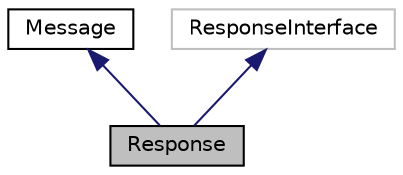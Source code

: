 digraph "Response"
{
  edge [fontname="Helvetica",fontsize="10",labelfontname="Helvetica",labelfontsize="10"];
  node [fontname="Helvetica",fontsize="10",shape=record];
  Node1 [label="Response",height=0.2,width=0.4,color="black", fillcolor="grey75", style="filled", fontcolor="black"];
  Node2 -> Node1 [dir="back",color="midnightblue",fontsize="10",style="solid",fontname="Helvetica"];
  Node2 [label="Message",height=0.2,width=0.4,color="black", fillcolor="white", style="filled",URL="$class_cake_1_1_http_1_1_client_1_1_message.html"];
  Node3 -> Node1 [dir="back",color="midnightblue",fontsize="10",style="solid",fontname="Helvetica"];
  Node3 [label="ResponseInterface",height=0.2,width=0.4,color="grey75", fillcolor="white", style="filled"];
}
